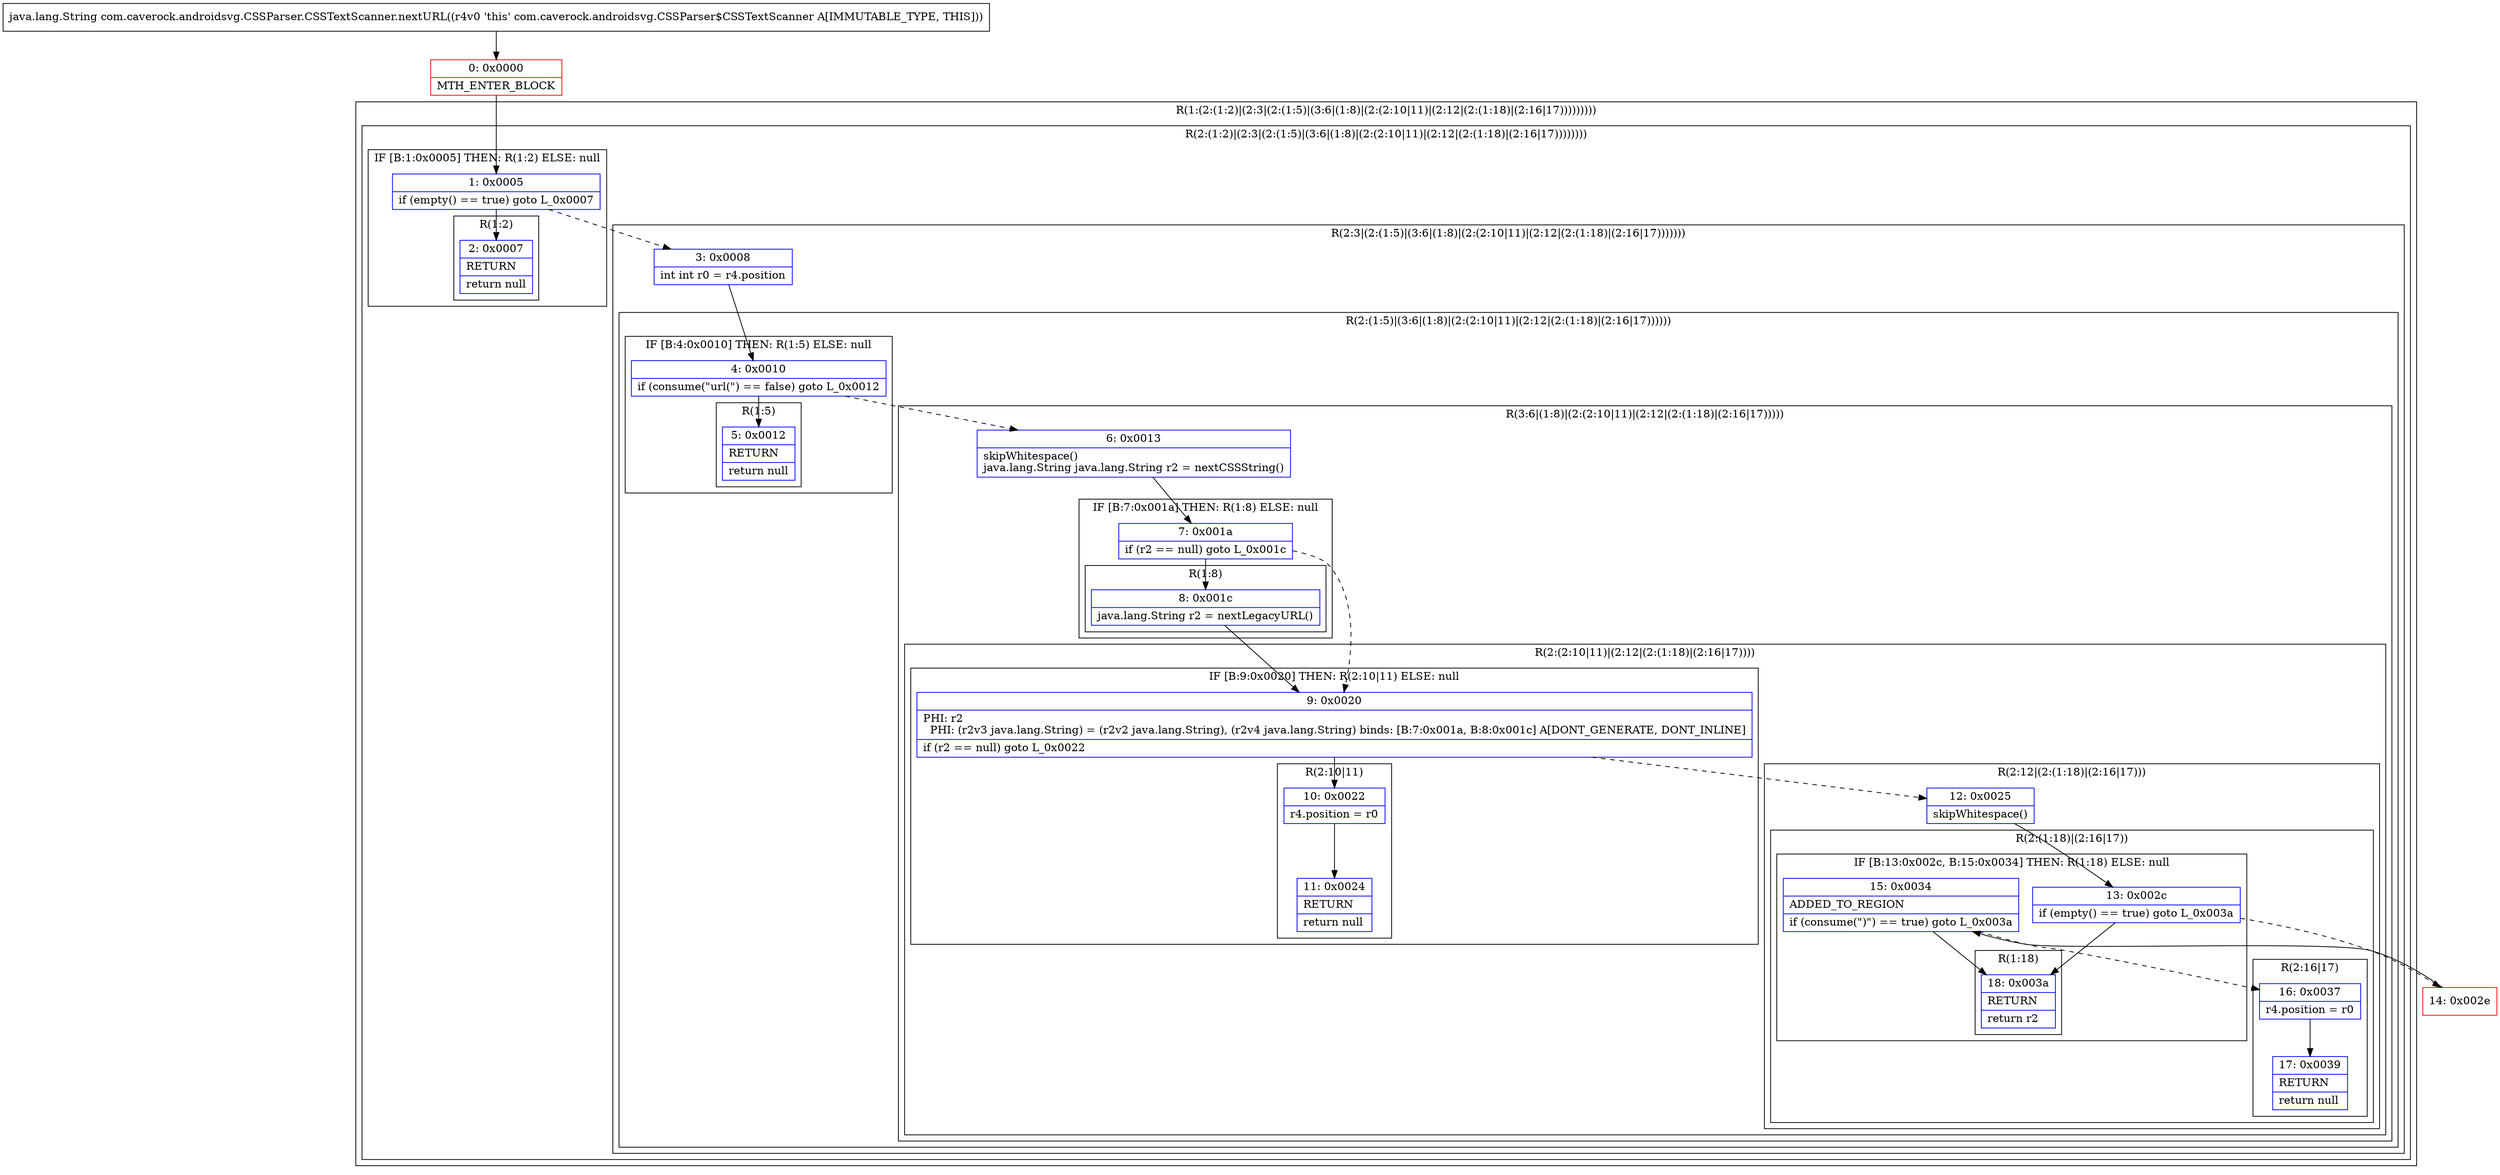 digraph "CFG forcom.caverock.androidsvg.CSSParser.CSSTextScanner.nextURL()Ljava\/lang\/String;" {
subgraph cluster_Region_234487061 {
label = "R(1:(2:(1:2)|(2:3|(2:(1:5)|(3:6|(1:8)|(2:(2:10|11)|(2:12|(2:(1:18)|(2:16|17)))))))))";
node [shape=record,color=blue];
subgraph cluster_Region_1332871879 {
label = "R(2:(1:2)|(2:3|(2:(1:5)|(3:6|(1:8)|(2:(2:10|11)|(2:12|(2:(1:18)|(2:16|17))))))))";
node [shape=record,color=blue];
subgraph cluster_IfRegion_1124008279 {
label = "IF [B:1:0x0005] THEN: R(1:2) ELSE: null";
node [shape=record,color=blue];
Node_1 [shape=record,label="{1\:\ 0x0005|if (empty() == true) goto L_0x0007\l}"];
subgraph cluster_Region_692243801 {
label = "R(1:2)";
node [shape=record,color=blue];
Node_2 [shape=record,label="{2\:\ 0x0007|RETURN\l|return null\l}"];
}
}
subgraph cluster_Region_616181804 {
label = "R(2:3|(2:(1:5)|(3:6|(1:8)|(2:(2:10|11)|(2:12|(2:(1:18)|(2:16|17)))))))";
node [shape=record,color=blue];
Node_3 [shape=record,label="{3\:\ 0x0008|int int r0 = r4.position\l}"];
subgraph cluster_Region_1804700721 {
label = "R(2:(1:5)|(3:6|(1:8)|(2:(2:10|11)|(2:12|(2:(1:18)|(2:16|17))))))";
node [shape=record,color=blue];
subgraph cluster_IfRegion_875220926 {
label = "IF [B:4:0x0010] THEN: R(1:5) ELSE: null";
node [shape=record,color=blue];
Node_4 [shape=record,label="{4\:\ 0x0010|if (consume(\"url(\") == false) goto L_0x0012\l}"];
subgraph cluster_Region_241534421 {
label = "R(1:5)";
node [shape=record,color=blue];
Node_5 [shape=record,label="{5\:\ 0x0012|RETURN\l|return null\l}"];
}
}
subgraph cluster_Region_1380733099 {
label = "R(3:6|(1:8)|(2:(2:10|11)|(2:12|(2:(1:18)|(2:16|17)))))";
node [shape=record,color=blue];
Node_6 [shape=record,label="{6\:\ 0x0013|skipWhitespace()\ljava.lang.String java.lang.String r2 = nextCSSString()\l}"];
subgraph cluster_IfRegion_1364401940 {
label = "IF [B:7:0x001a] THEN: R(1:8) ELSE: null";
node [shape=record,color=blue];
Node_7 [shape=record,label="{7\:\ 0x001a|if (r2 == null) goto L_0x001c\l}"];
subgraph cluster_Region_662843806 {
label = "R(1:8)";
node [shape=record,color=blue];
Node_8 [shape=record,label="{8\:\ 0x001c|java.lang.String r2 = nextLegacyURL()\l}"];
}
}
subgraph cluster_Region_829602117 {
label = "R(2:(2:10|11)|(2:12|(2:(1:18)|(2:16|17))))";
node [shape=record,color=blue];
subgraph cluster_IfRegion_1384770144 {
label = "IF [B:9:0x0020] THEN: R(2:10|11) ELSE: null";
node [shape=record,color=blue];
Node_9 [shape=record,label="{9\:\ 0x0020|PHI: r2 \l  PHI: (r2v3 java.lang.String) = (r2v2 java.lang.String), (r2v4 java.lang.String) binds: [B:7:0x001a, B:8:0x001c] A[DONT_GENERATE, DONT_INLINE]\l|if (r2 == null) goto L_0x0022\l}"];
subgraph cluster_Region_864593383 {
label = "R(2:10|11)";
node [shape=record,color=blue];
Node_10 [shape=record,label="{10\:\ 0x0022|r4.position = r0\l}"];
Node_11 [shape=record,label="{11\:\ 0x0024|RETURN\l|return null\l}"];
}
}
subgraph cluster_Region_1457871710 {
label = "R(2:12|(2:(1:18)|(2:16|17)))";
node [shape=record,color=blue];
Node_12 [shape=record,label="{12\:\ 0x0025|skipWhitespace()\l}"];
subgraph cluster_Region_886057219 {
label = "R(2:(1:18)|(2:16|17))";
node [shape=record,color=blue];
subgraph cluster_IfRegion_372857185 {
label = "IF [B:13:0x002c, B:15:0x0034] THEN: R(1:18) ELSE: null";
node [shape=record,color=blue];
Node_13 [shape=record,label="{13\:\ 0x002c|if (empty() == true) goto L_0x003a\l}"];
Node_15 [shape=record,label="{15\:\ 0x0034|ADDED_TO_REGION\l|if (consume(\")\") == true) goto L_0x003a\l}"];
subgraph cluster_Region_1651519890 {
label = "R(1:18)";
node [shape=record,color=blue];
Node_18 [shape=record,label="{18\:\ 0x003a|RETURN\l|return r2\l}"];
}
}
subgraph cluster_Region_1349154408 {
label = "R(2:16|17)";
node [shape=record,color=blue];
Node_16 [shape=record,label="{16\:\ 0x0037|r4.position = r0\l}"];
Node_17 [shape=record,label="{17\:\ 0x0039|RETURN\l|return null\l}"];
}
}
}
}
}
}
}
}
}
Node_0 [shape=record,color=red,label="{0\:\ 0x0000|MTH_ENTER_BLOCK\l}"];
Node_14 [shape=record,color=red,label="{14\:\ 0x002e}"];
MethodNode[shape=record,label="{java.lang.String com.caverock.androidsvg.CSSParser.CSSTextScanner.nextURL((r4v0 'this' com.caverock.androidsvg.CSSParser$CSSTextScanner A[IMMUTABLE_TYPE, THIS])) }"];
MethodNode -> Node_0;
Node_1 -> Node_2;
Node_1 -> Node_3[style=dashed];
Node_3 -> Node_4;
Node_4 -> Node_5;
Node_4 -> Node_6[style=dashed];
Node_6 -> Node_7;
Node_7 -> Node_8;
Node_7 -> Node_9[style=dashed];
Node_8 -> Node_9;
Node_9 -> Node_10;
Node_9 -> Node_12[style=dashed];
Node_10 -> Node_11;
Node_12 -> Node_13;
Node_13 -> Node_14[style=dashed];
Node_13 -> Node_18;
Node_15 -> Node_16[style=dashed];
Node_15 -> Node_18;
Node_16 -> Node_17;
Node_0 -> Node_1;
Node_14 -> Node_15;
}

